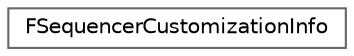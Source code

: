 digraph "Graphical Class Hierarchy"
{
 // INTERACTIVE_SVG=YES
 // LATEX_PDF_SIZE
  bgcolor="transparent";
  edge [fontname=Helvetica,fontsize=10,labelfontname=Helvetica,labelfontsize=10];
  node [fontname=Helvetica,fontsize=10,shape=box,height=0.2,width=0.4];
  rankdir="LR";
  Node0 [id="Node000000",label="FSequencerCustomizationInfo",height=0.2,width=0.4,color="grey40", fillcolor="white", style="filled",URL="$d3/db5/structFSequencerCustomizationInfo.html",tooltip="Class for specifying customizations to apply to a sequence editor."];
}
